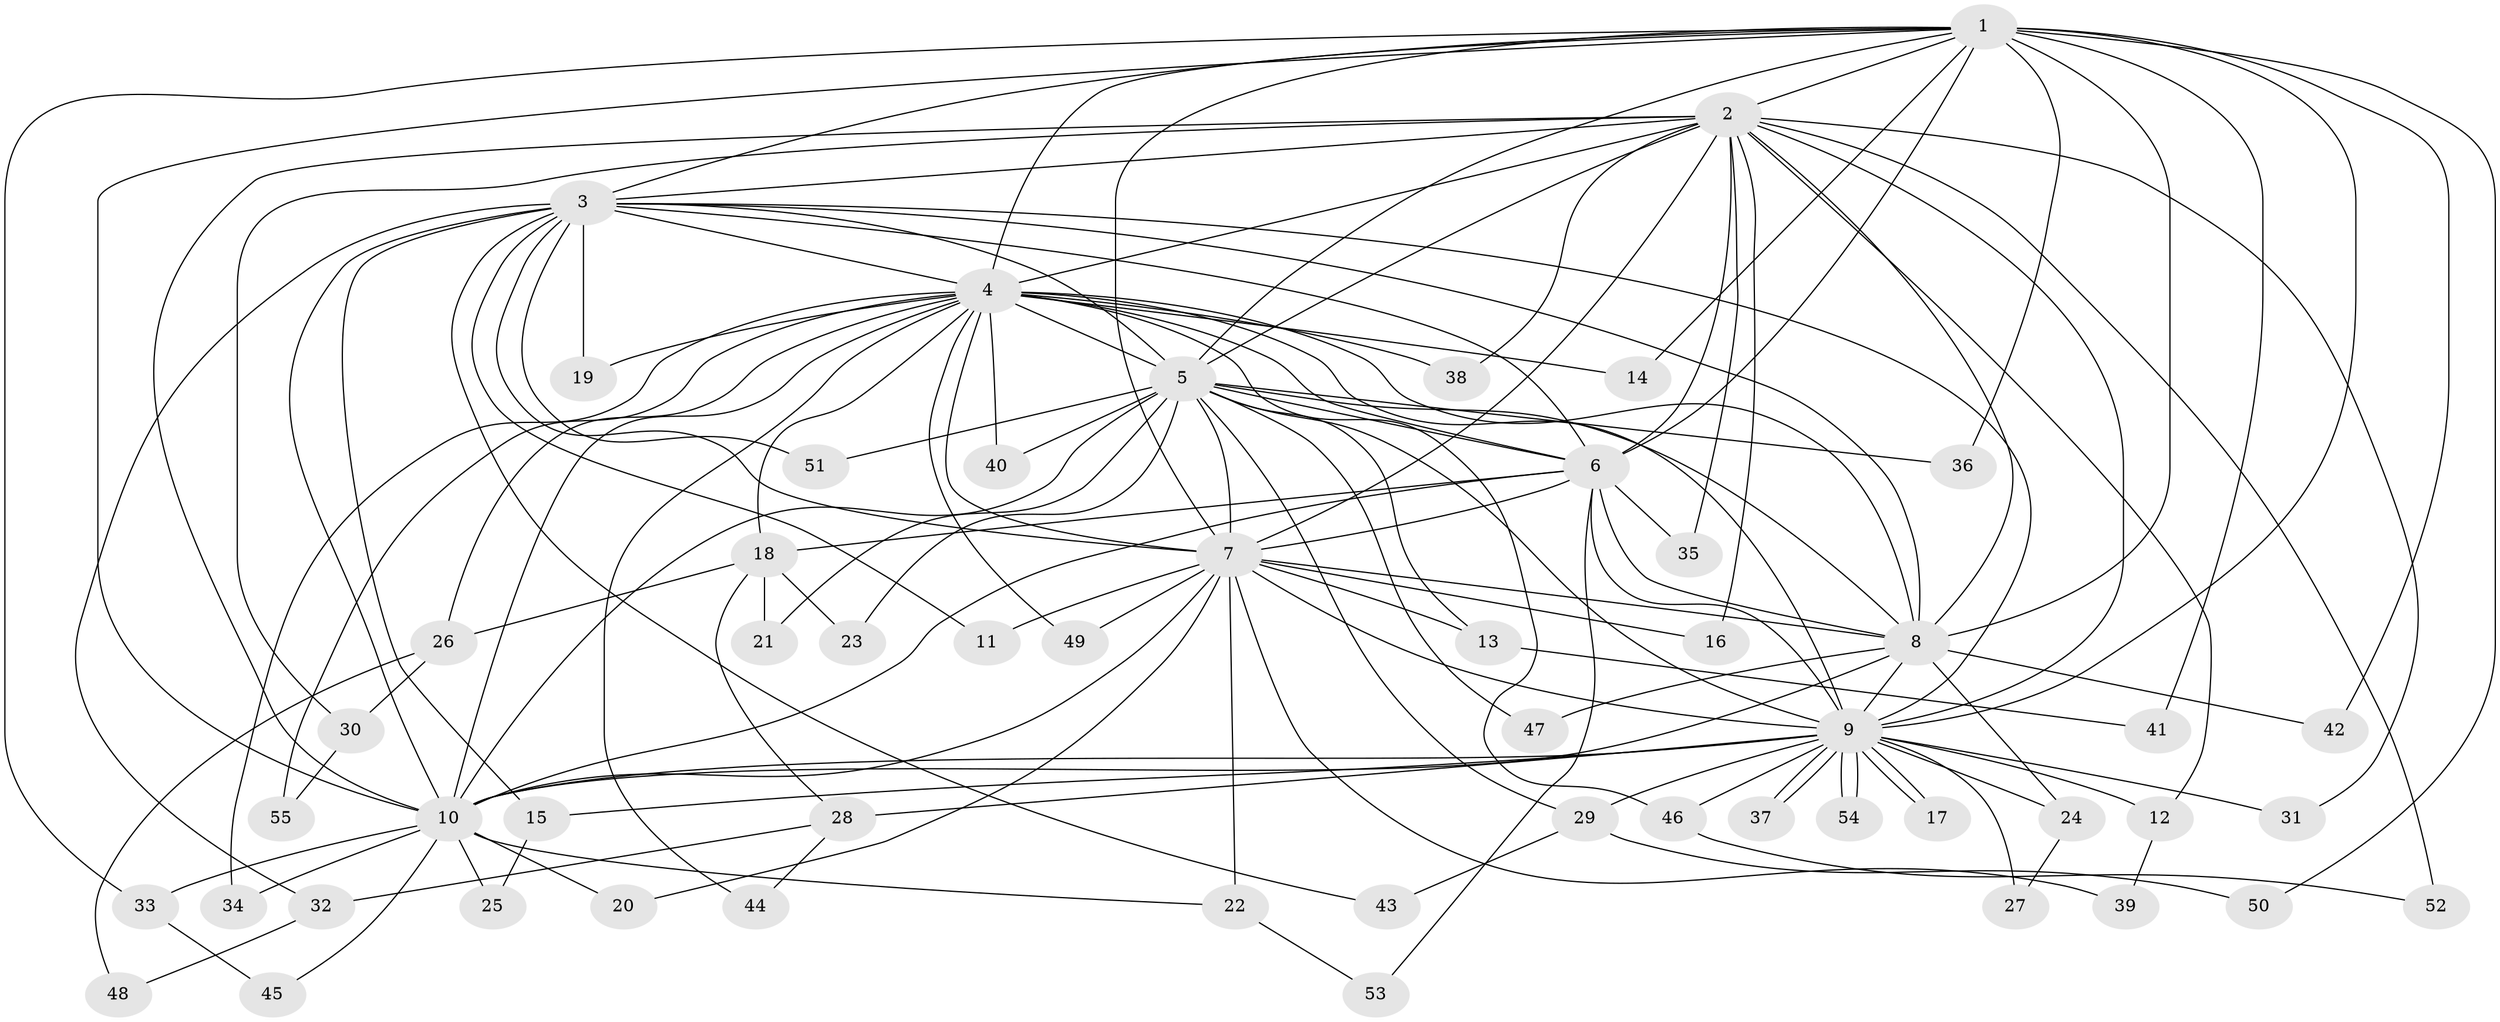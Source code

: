 // coarse degree distribution, {12: 0.08695652173913043, 5: 0.08695652173913043, 10: 0.13043478260869565, 3: 0.13043478260869565, 11: 0.043478260869565216, 2: 0.2608695652173913, 8: 0.043478260869565216, 15: 0.043478260869565216, 1: 0.13043478260869565, 4: 0.043478260869565216}
// Generated by graph-tools (version 1.1) at 2025/36/03/04/25 23:36:21]
// undirected, 55 vertices, 135 edges
graph export_dot {
  node [color=gray90,style=filled];
  1;
  2;
  3;
  4;
  5;
  6;
  7;
  8;
  9;
  10;
  11;
  12;
  13;
  14;
  15;
  16;
  17;
  18;
  19;
  20;
  21;
  22;
  23;
  24;
  25;
  26;
  27;
  28;
  29;
  30;
  31;
  32;
  33;
  34;
  35;
  36;
  37;
  38;
  39;
  40;
  41;
  42;
  43;
  44;
  45;
  46;
  47;
  48;
  49;
  50;
  51;
  52;
  53;
  54;
  55;
  1 -- 2;
  1 -- 3;
  1 -- 4;
  1 -- 5;
  1 -- 6;
  1 -- 7;
  1 -- 8;
  1 -- 9;
  1 -- 10;
  1 -- 14;
  1 -- 33;
  1 -- 36;
  1 -- 41;
  1 -- 42;
  1 -- 50;
  2 -- 3;
  2 -- 4;
  2 -- 5;
  2 -- 6;
  2 -- 7;
  2 -- 8;
  2 -- 9;
  2 -- 10;
  2 -- 12;
  2 -- 16;
  2 -- 30;
  2 -- 31;
  2 -- 35;
  2 -- 38;
  2 -- 52;
  3 -- 4;
  3 -- 5;
  3 -- 6;
  3 -- 7;
  3 -- 8;
  3 -- 9;
  3 -- 10;
  3 -- 11;
  3 -- 15;
  3 -- 19;
  3 -- 32;
  3 -- 43;
  3 -- 51;
  4 -- 5;
  4 -- 6;
  4 -- 7;
  4 -- 8;
  4 -- 9;
  4 -- 10;
  4 -- 14;
  4 -- 18;
  4 -- 19;
  4 -- 26;
  4 -- 34;
  4 -- 38;
  4 -- 40;
  4 -- 44;
  4 -- 46;
  4 -- 49;
  4 -- 55;
  5 -- 6;
  5 -- 7;
  5 -- 8;
  5 -- 9;
  5 -- 10;
  5 -- 13;
  5 -- 21;
  5 -- 23;
  5 -- 29;
  5 -- 36;
  5 -- 40;
  5 -- 47;
  5 -- 51;
  6 -- 7;
  6 -- 8;
  6 -- 9;
  6 -- 10;
  6 -- 18;
  6 -- 35;
  6 -- 53;
  7 -- 8;
  7 -- 9;
  7 -- 10;
  7 -- 11;
  7 -- 13;
  7 -- 16;
  7 -- 20;
  7 -- 22;
  7 -- 39;
  7 -- 49;
  8 -- 9;
  8 -- 10;
  8 -- 24;
  8 -- 42;
  8 -- 47;
  9 -- 10;
  9 -- 12;
  9 -- 15;
  9 -- 17;
  9 -- 17;
  9 -- 24;
  9 -- 27;
  9 -- 28;
  9 -- 29;
  9 -- 31;
  9 -- 37;
  9 -- 37;
  9 -- 46;
  9 -- 54;
  9 -- 54;
  10 -- 20;
  10 -- 22;
  10 -- 25;
  10 -- 33;
  10 -- 34;
  10 -- 45;
  12 -- 39;
  13 -- 41;
  15 -- 25;
  18 -- 21;
  18 -- 23;
  18 -- 26;
  18 -- 28;
  22 -- 53;
  24 -- 27;
  26 -- 30;
  26 -- 48;
  28 -- 32;
  28 -- 44;
  29 -- 43;
  29 -- 50;
  30 -- 55;
  32 -- 48;
  33 -- 45;
  46 -- 52;
}
